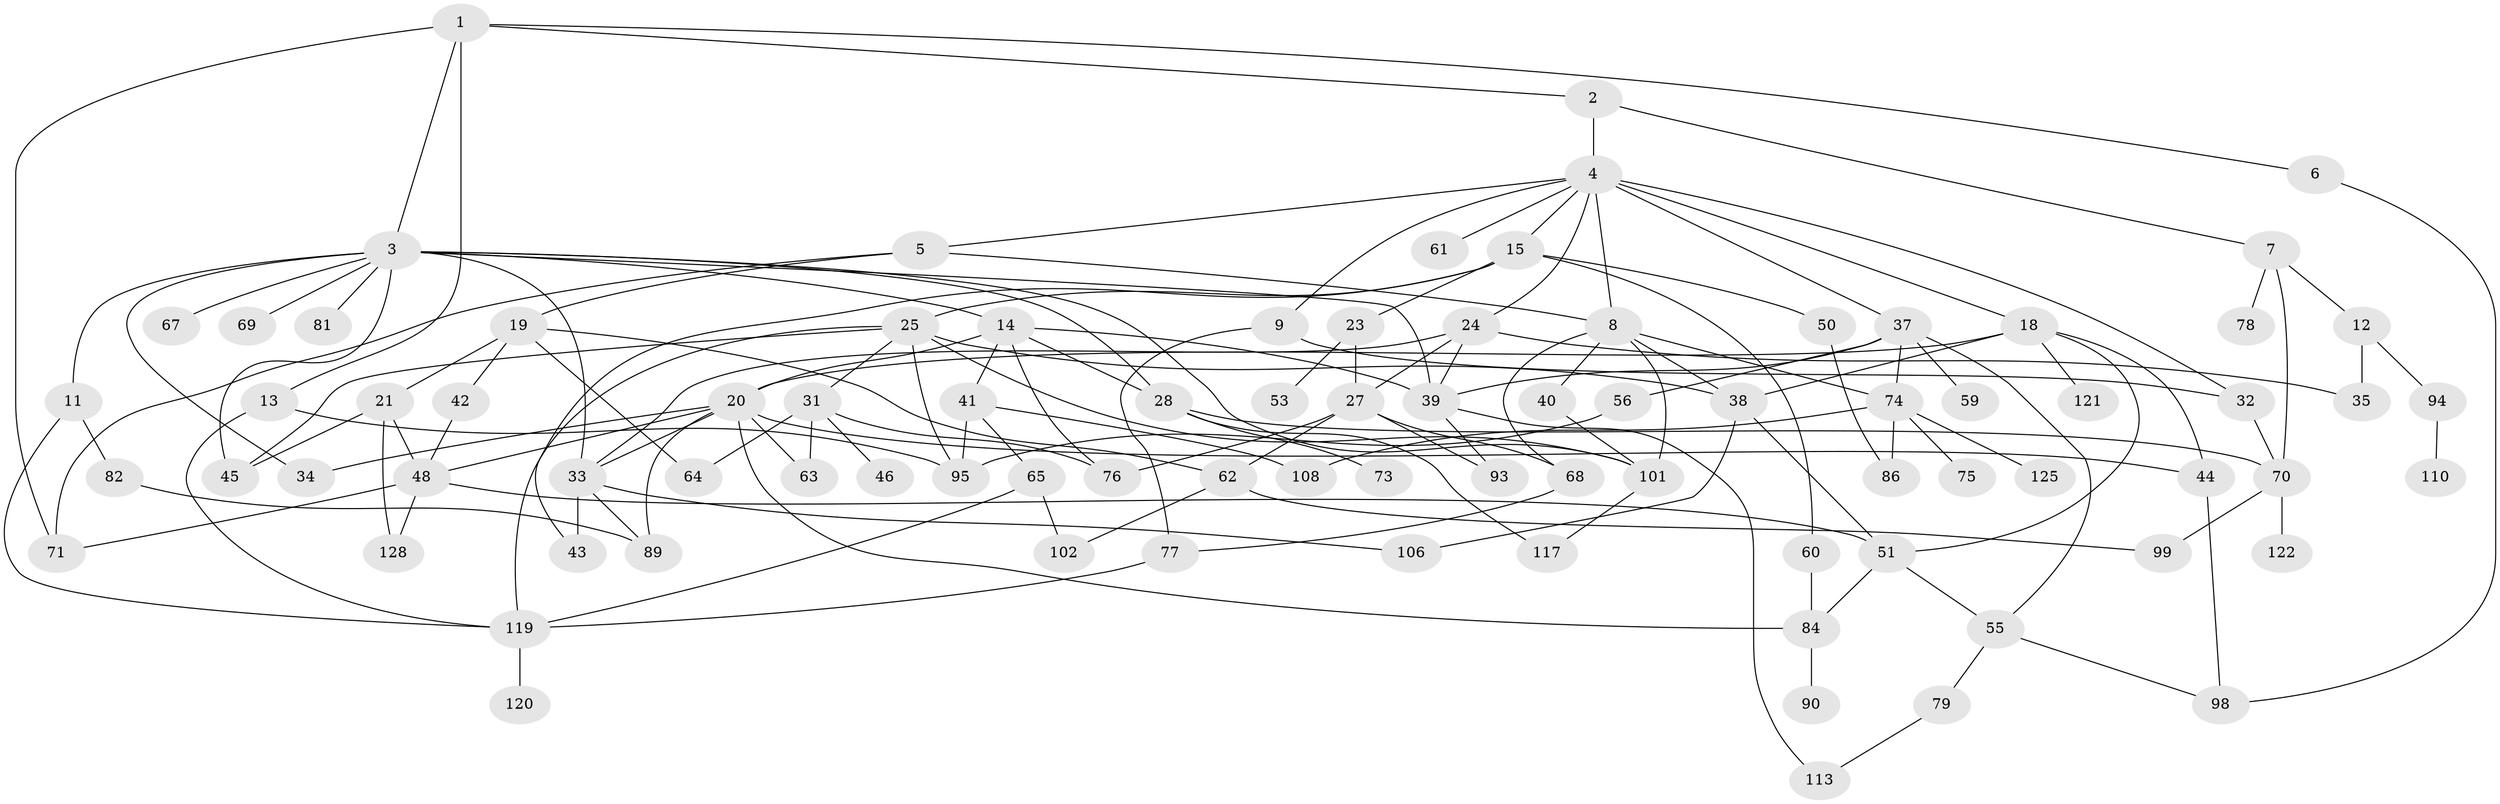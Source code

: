 // original degree distribution, {5: 0.11363636363636363, 3: 0.23484848484848486, 10: 0.015151515151515152, 4: 0.15151515151515152, 2: 0.3106060606060606, 1: 0.15151515151515152, 6: 0.022727272727272728}
// Generated by graph-tools (version 1.1) at 2025/41/03/06/25 10:41:27]
// undirected, 87 vertices, 146 edges
graph export_dot {
graph [start="1"]
  node [color=gray90,style=filled];
  1;
  2;
  3 [super="+29"];
  4 [super="+22"];
  5 [super="+107"];
  6;
  7 [super="+16"];
  8 [super="+26"];
  9 [super="+10"];
  11 [super="+80"];
  12 [super="+57"];
  13 [super="+126"];
  14 [super="+36"];
  15 [super="+17"];
  18 [super="+112"];
  19;
  20 [super="+47"];
  21 [super="+91"];
  23;
  24 [super="+103"];
  25 [super="+104"];
  27 [super="+30"];
  28 [super="+111"];
  31 [super="+109"];
  32;
  33 [super="+58"];
  34;
  35 [super="+72"];
  37 [super="+49"];
  38 [super="+52"];
  39 [super="+130"];
  40;
  41 [super="+131"];
  42 [super="+92"];
  43;
  44 [super="+54"];
  45 [super="+96"];
  46;
  48 [super="+115"];
  50;
  51 [super="+87"];
  53;
  55 [super="+123"];
  56;
  59;
  60 [super="+116"];
  61;
  62 [super="+100"];
  63;
  64 [super="+66"];
  65 [super="+129"];
  67;
  68 [super="+124"];
  69;
  70 [super="+83"];
  71;
  73;
  74 [super="+85"];
  75;
  76 [super="+105"];
  77 [super="+132"];
  78;
  79;
  81;
  82;
  84 [super="+88"];
  86;
  89;
  90;
  93 [super="+97"];
  94;
  95 [super="+118"];
  98;
  99;
  101 [super="+114"];
  102;
  106;
  108;
  110;
  113;
  117;
  119 [super="+127"];
  120;
  121;
  122;
  125;
  128;
  1 -- 2;
  1 -- 3;
  1 -- 6;
  1 -- 13;
  1 -- 71;
  2 -- 4;
  2 -- 7;
  3 -- 11;
  3 -- 14;
  3 -- 34;
  3 -- 67;
  3 -- 69;
  3 -- 81;
  3 -- 33;
  3 -- 28;
  3 -- 101;
  3 -- 39;
  3 -- 45;
  4 -- 5;
  4 -- 9;
  4 -- 15;
  4 -- 18;
  4 -- 24;
  4 -- 37 [weight=2];
  4 -- 32;
  4 -- 61;
  4 -- 8;
  5 -- 8;
  5 -- 19;
  5 -- 71;
  6 -- 98;
  7 -- 12;
  7 -- 78;
  7 -- 70;
  8 -- 40;
  8 -- 74;
  8 -- 101;
  8 -- 38;
  8 -- 68;
  9 -- 77;
  9 -- 32;
  11 -- 119;
  11 -- 82;
  12 -- 35;
  12 -- 94;
  13 -- 119;
  13 -- 95;
  14 -- 28;
  14 -- 20;
  14 -- 39;
  14 -- 41;
  14 -- 76;
  15 -- 43;
  15 -- 60;
  15 -- 25;
  15 -- 50;
  15 -- 23;
  18 -- 20;
  18 -- 44;
  18 -- 121;
  18 -- 38;
  18 -- 51;
  19 -- 21;
  19 -- 42;
  19 -- 64;
  19 -- 62;
  20 -- 44;
  20 -- 63;
  20 -- 48;
  20 -- 34;
  20 -- 84;
  20 -- 89;
  20 -- 33;
  21 -- 45;
  21 -- 128;
  21 -- 48;
  23 -- 27;
  23 -- 53;
  24 -- 33;
  24 -- 39;
  24 -- 35;
  24 -- 27;
  25 -- 31;
  25 -- 95;
  25 -- 119;
  25 -- 45;
  25 -- 101;
  25 -- 38;
  27 -- 68;
  27 -- 76;
  27 -- 93;
  27 -- 62;
  28 -- 73;
  28 -- 70;
  28 -- 117;
  31 -- 46;
  31 -- 64;
  31 -- 76;
  31 -- 63;
  32 -- 70;
  33 -- 89;
  33 -- 106;
  33 -- 43;
  37 -- 39;
  37 -- 56;
  37 -- 55;
  37 -- 59;
  37 -- 74;
  38 -- 106;
  38 -- 51;
  39 -- 113;
  39 -- 93;
  40 -- 101;
  41 -- 65 [weight=2];
  41 -- 95;
  41 -- 108;
  42 -- 48 [weight=2];
  44 -- 98;
  48 -- 51;
  48 -- 71;
  48 -- 128;
  50 -- 86;
  51 -- 55;
  51 -- 84;
  55 -- 79;
  55 -- 98;
  56 -- 95;
  60 -- 84;
  62 -- 102;
  62 -- 99;
  65 -- 102;
  65 -- 119;
  68 -- 77;
  70 -- 99;
  70 -- 122;
  74 -- 75;
  74 -- 86;
  74 -- 108;
  74 -- 125;
  77 -- 119;
  79 -- 113;
  82 -- 89;
  84 -- 90;
  94 -- 110;
  101 -- 117;
  119 -- 120;
}
